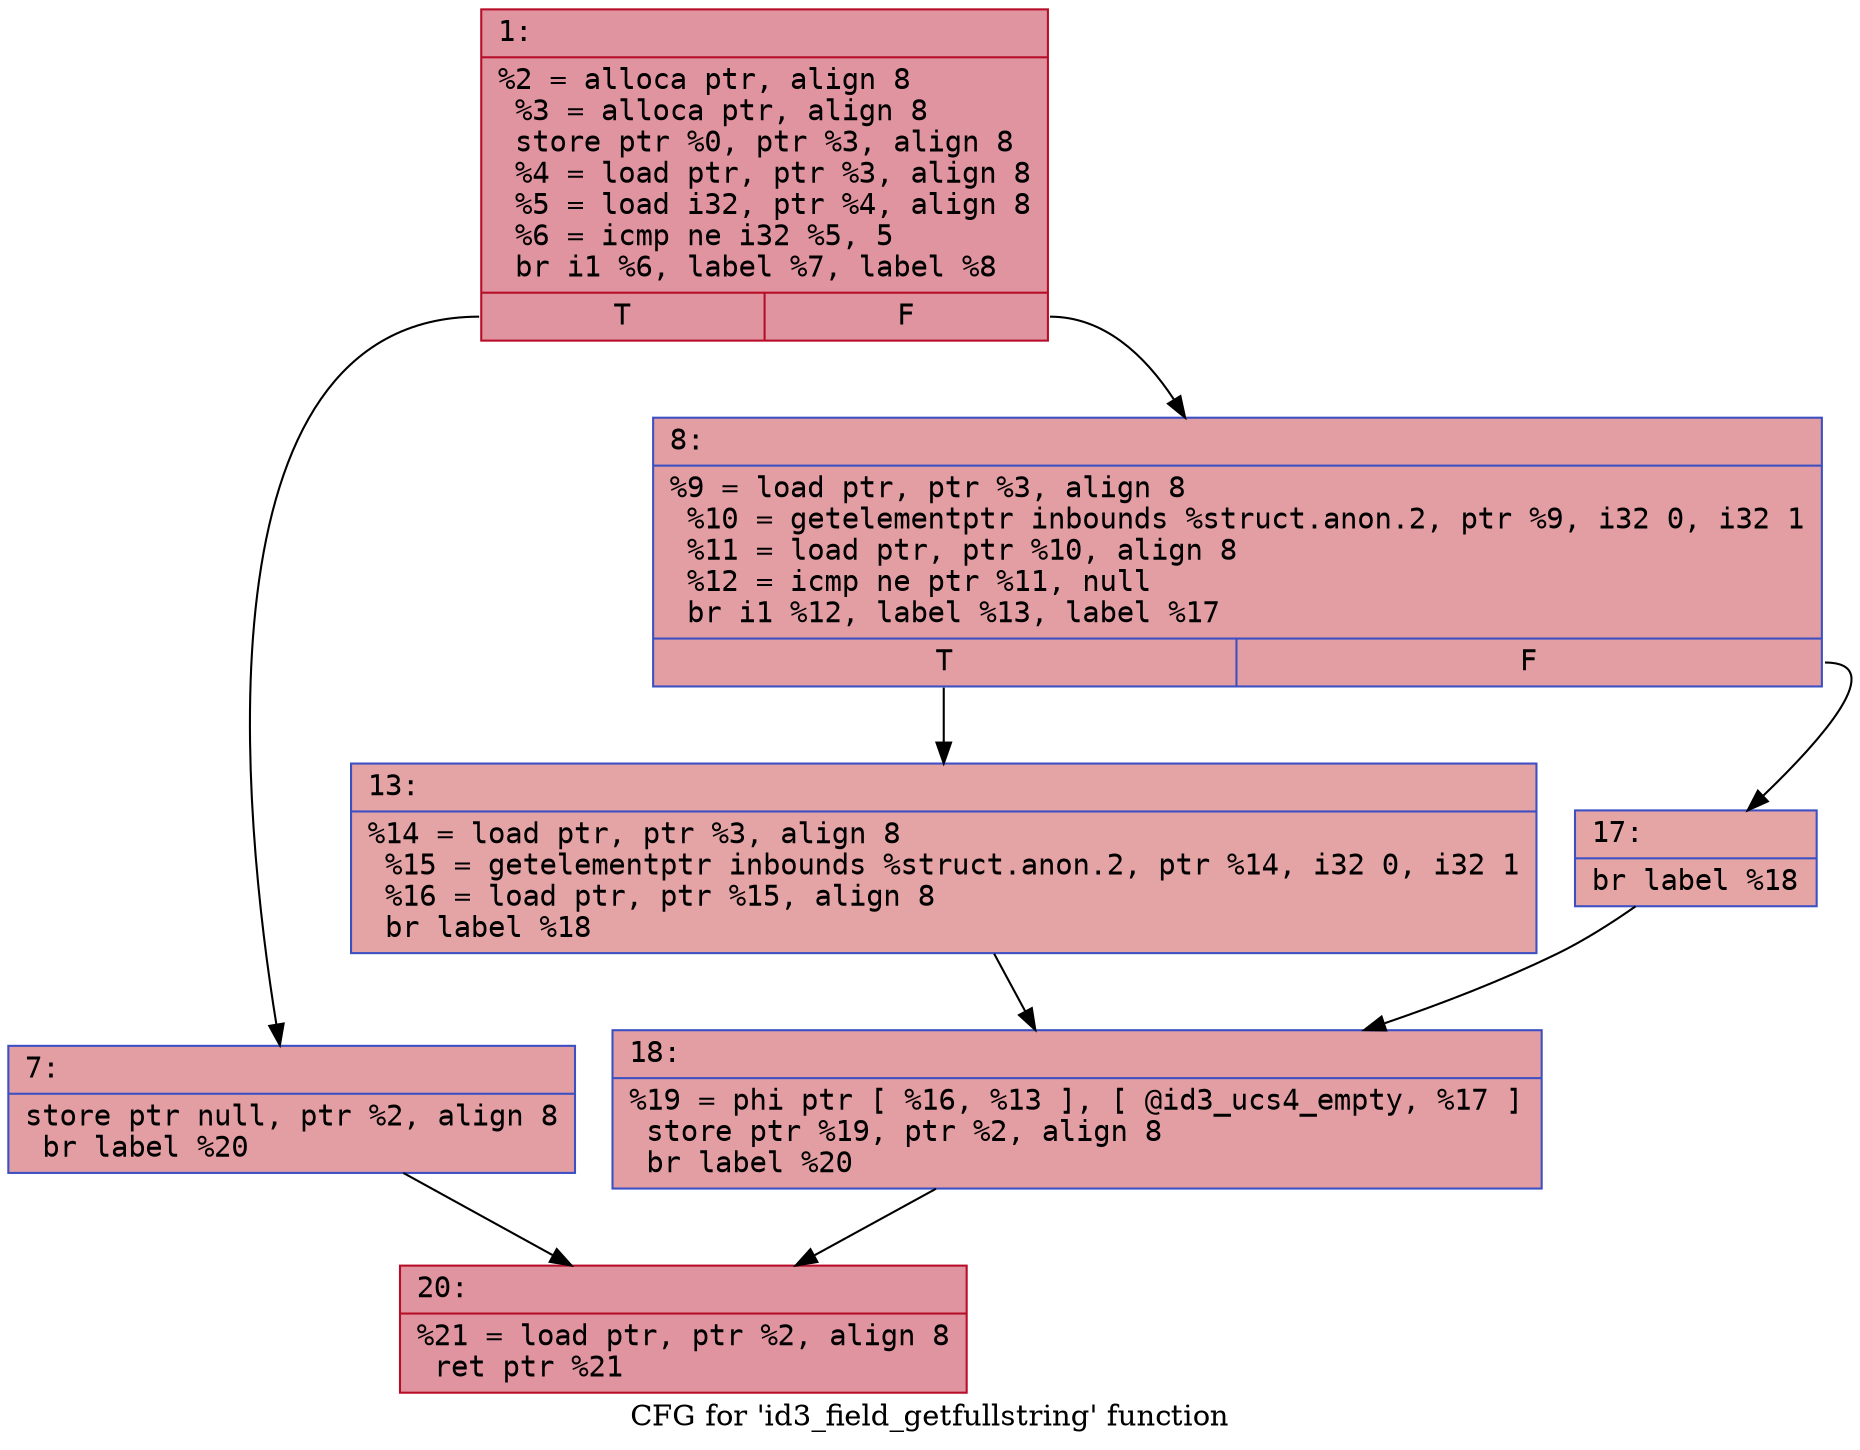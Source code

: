 digraph "CFG for 'id3_field_getfullstring' function" {
	label="CFG for 'id3_field_getfullstring' function";

	Node0x600001e533e0 [shape=record,color="#b70d28ff", style=filled, fillcolor="#b70d2870" fontname="Courier",label="{1:\l|  %2 = alloca ptr, align 8\l  %3 = alloca ptr, align 8\l  store ptr %0, ptr %3, align 8\l  %4 = load ptr, ptr %3, align 8\l  %5 = load i32, ptr %4, align 8\l  %6 = icmp ne i32 %5, 5\l  br i1 %6, label %7, label %8\l|{<s0>T|<s1>F}}"];
	Node0x600001e533e0:s0 -> Node0x600001e53430[tooltip="1 -> 7\nProbability 50.00%" ];
	Node0x600001e533e0:s1 -> Node0x600001e53480[tooltip="1 -> 8\nProbability 50.00%" ];
	Node0x600001e53430 [shape=record,color="#3d50c3ff", style=filled, fillcolor="#be242e70" fontname="Courier",label="{7:\l|  store ptr null, ptr %2, align 8\l  br label %20\l}"];
	Node0x600001e53430 -> Node0x600001e535c0[tooltip="7 -> 20\nProbability 100.00%" ];
	Node0x600001e53480 [shape=record,color="#3d50c3ff", style=filled, fillcolor="#be242e70" fontname="Courier",label="{8:\l|  %9 = load ptr, ptr %3, align 8\l  %10 = getelementptr inbounds %struct.anon.2, ptr %9, i32 0, i32 1\l  %11 = load ptr, ptr %10, align 8\l  %12 = icmp ne ptr %11, null\l  br i1 %12, label %13, label %17\l|{<s0>T|<s1>F}}"];
	Node0x600001e53480:s0 -> Node0x600001e534d0[tooltip="8 -> 13\nProbability 62.50%" ];
	Node0x600001e53480:s1 -> Node0x600001e53520[tooltip="8 -> 17\nProbability 37.50%" ];
	Node0x600001e534d0 [shape=record,color="#3d50c3ff", style=filled, fillcolor="#c32e3170" fontname="Courier",label="{13:\l|  %14 = load ptr, ptr %3, align 8\l  %15 = getelementptr inbounds %struct.anon.2, ptr %14, i32 0, i32 1\l  %16 = load ptr, ptr %15, align 8\l  br label %18\l}"];
	Node0x600001e534d0 -> Node0x600001e53570[tooltip="13 -> 18\nProbability 100.00%" ];
	Node0x600001e53520 [shape=record,color="#3d50c3ff", style=filled, fillcolor="#c5333470" fontname="Courier",label="{17:\l|  br label %18\l}"];
	Node0x600001e53520 -> Node0x600001e53570[tooltip="17 -> 18\nProbability 100.00%" ];
	Node0x600001e53570 [shape=record,color="#3d50c3ff", style=filled, fillcolor="#be242e70" fontname="Courier",label="{18:\l|  %19 = phi ptr [ %16, %13 ], [ @id3_ucs4_empty, %17 ]\l  store ptr %19, ptr %2, align 8\l  br label %20\l}"];
	Node0x600001e53570 -> Node0x600001e535c0[tooltip="18 -> 20\nProbability 100.00%" ];
	Node0x600001e535c0 [shape=record,color="#b70d28ff", style=filled, fillcolor="#b70d2870" fontname="Courier",label="{20:\l|  %21 = load ptr, ptr %2, align 8\l  ret ptr %21\l}"];
}
